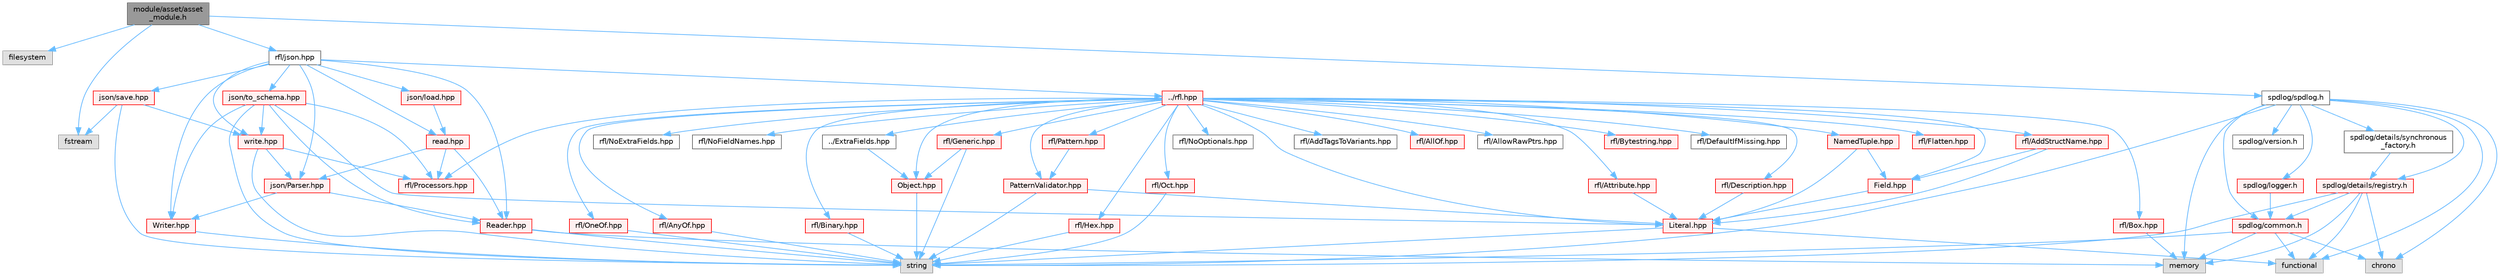 digraph "module/asset/asset_module.h"
{
 // LATEX_PDF_SIZE
  bgcolor="transparent";
  edge [fontname=Helvetica,fontsize=10,labelfontname=Helvetica,labelfontsize=10];
  node [fontname=Helvetica,fontsize=10,shape=box,height=0.2,width=0.4];
  Node1 [id="Node000001",label="module/asset/asset\l_module.h",height=0.2,width=0.4,color="gray40", fillcolor="grey60", style="filled", fontcolor="black",tooltip=" "];
  Node1 -> Node2 [id="edge1_Node000001_Node000002",color="steelblue1",style="solid",tooltip=" "];
  Node2 [id="Node000002",label="filesystem",height=0.2,width=0.4,color="grey60", fillcolor="#E0E0E0", style="filled",tooltip=" "];
  Node1 -> Node3 [id="edge2_Node000001_Node000003",color="steelblue1",style="solid",tooltip=" "];
  Node3 [id="Node000003",label="fstream",height=0.2,width=0.4,color="grey60", fillcolor="#E0E0E0", style="filled",tooltip=" "];
  Node1 -> Node4 [id="edge3_Node000001_Node000004",color="steelblue1",style="solid",tooltip=" "];
  Node4 [id="Node000004",label="rfl/json.hpp",height=0.2,width=0.4,color="grey40", fillcolor="white", style="filled",URL="$reflect-cpp_2include_2rfl_2json_8hpp.html",tooltip=" "];
  Node4 -> Node5 [id="edge4_Node000004_Node000005",color="steelblue1",style="solid",tooltip=" "];
  Node5 [id="Node000005",label="../rfl.hpp",height=0.2,width=0.4,color="red", fillcolor="#FFF0F0", style="filled",URL="$rfl_8hpp.html",tooltip=" "];
  Node5 -> Node6 [id="edge5_Node000005_Node000006",color="steelblue1",style="solid",tooltip=" "];
  Node6 [id="Node000006",label="rfl/AddStructName.hpp",height=0.2,width=0.4,color="red", fillcolor="#FFF0F0", style="filled",URL="$_add_struct_name_8hpp.html",tooltip=" "];
  Node6 -> Node8 [id="edge6_Node000006_Node000008",color="steelblue1",style="solid",tooltip=" "];
  Node8 [id="Node000008",label="Field.hpp",height=0.2,width=0.4,color="red", fillcolor="#FFF0F0", style="filled",URL="$_field_8hpp.html",tooltip=" "];
  Node8 -> Node13 [id="edge7_Node000008_Node000013",color="steelblue1",style="solid",tooltip=" "];
  Node13 [id="Node000013",label="Literal.hpp",height=0.2,width=0.4,color="red", fillcolor="#FFF0F0", style="filled",URL="$_literal_8hpp.html",tooltip=" "];
  Node13 -> Node16 [id="edge8_Node000013_Node000016",color="steelblue1",style="solid",tooltip=" "];
  Node16 [id="Node000016",label="functional",height=0.2,width=0.4,color="grey60", fillcolor="#E0E0E0", style="filled",tooltip=" "];
  Node13 -> Node17 [id="edge9_Node000013_Node000017",color="steelblue1",style="solid",tooltip=" "];
  Node17 [id="Node000017",label="string",height=0.2,width=0.4,color="grey60", fillcolor="#E0E0E0", style="filled",tooltip=" "];
  Node6 -> Node13 [id="edge10_Node000006_Node000013",color="steelblue1",style="solid",tooltip=" "];
  Node5 -> Node57 [id="edge11_Node000005_Node000057",color="steelblue1",style="solid",tooltip=" "];
  Node57 [id="Node000057",label="rfl/AddTagsToVariants.hpp",height=0.2,width=0.4,color="grey40", fillcolor="white", style="filled",URL="$_add_tags_to_variants_8hpp.html",tooltip=" "];
  Node5 -> Node58 [id="edge12_Node000005_Node000058",color="steelblue1",style="solid",tooltip=" "];
  Node58 [id="Node000058",label="rfl/AllOf.hpp",height=0.2,width=0.4,color="red", fillcolor="#FFF0F0", style="filled",URL="$_all_of_8hpp.html",tooltip=" "];
  Node5 -> Node67 [id="edge13_Node000005_Node000067",color="steelblue1",style="solid",tooltip=" "];
  Node67 [id="Node000067",label="rfl/AllowRawPtrs.hpp",height=0.2,width=0.4,color="grey40", fillcolor="white", style="filled",URL="$_allow_raw_ptrs_8hpp.html",tooltip=" "];
  Node5 -> Node68 [id="edge14_Node000005_Node000068",color="steelblue1",style="solid",tooltip=" "];
  Node68 [id="Node000068",label="rfl/AnyOf.hpp",height=0.2,width=0.4,color="red", fillcolor="#FFF0F0", style="filled",URL="$_any_of_8hpp.html",tooltip=" "];
  Node68 -> Node17 [id="edge15_Node000068_Node000017",color="steelblue1",style="solid",tooltip=" "];
  Node5 -> Node70 [id="edge16_Node000005_Node000070",color="steelblue1",style="solid",tooltip=" "];
  Node70 [id="Node000070",label="rfl/Attribute.hpp",height=0.2,width=0.4,color="red", fillcolor="#FFF0F0", style="filled",URL="$_attribute_8hpp.html",tooltip=" "];
  Node70 -> Node13 [id="edge17_Node000070_Node000013",color="steelblue1",style="solid",tooltip=" "];
  Node5 -> Node71 [id="edge18_Node000005_Node000071",color="steelblue1",style="solid",tooltip=" "];
  Node71 [id="Node000071",label="rfl/Binary.hpp",height=0.2,width=0.4,color="red", fillcolor="#FFF0F0", style="filled",URL="$_binary_8hpp.html",tooltip=" "];
  Node71 -> Node17 [id="edge19_Node000071_Node000017",color="steelblue1",style="solid",tooltip=" "];
  Node5 -> Node73 [id="edge20_Node000005_Node000073",color="steelblue1",style="solid",tooltip=" "];
  Node73 [id="Node000073",label="rfl/Box.hpp",height=0.2,width=0.4,color="red", fillcolor="#FFF0F0", style="filled",URL="$_box_8hpp.html",tooltip=" "];
  Node73 -> Node28 [id="edge21_Node000073_Node000028",color="steelblue1",style="solid",tooltip=" "];
  Node28 [id="Node000028",label="memory",height=0.2,width=0.4,color="grey60", fillcolor="#E0E0E0", style="filled",tooltip=" "];
  Node5 -> Node74 [id="edge22_Node000005_Node000074",color="steelblue1",style="solid",tooltip=" "];
  Node74 [id="Node000074",label="rfl/Bytestring.hpp",height=0.2,width=0.4,color="red", fillcolor="#FFF0F0", style="filled",URL="$_bytestring_8hpp.html",tooltip=" "];
  Node5 -> Node75 [id="edge23_Node000005_Node000075",color="steelblue1",style="solid",tooltip=" "];
  Node75 [id="Node000075",label="rfl/DefaultIfMissing.hpp",height=0.2,width=0.4,color="grey40", fillcolor="white", style="filled",URL="$_default_if_missing_8hpp.html",tooltip=" "];
  Node5 -> Node76 [id="edge24_Node000005_Node000076",color="steelblue1",style="solid",tooltip=" "];
  Node76 [id="Node000076",label="rfl/Description.hpp",height=0.2,width=0.4,color="red", fillcolor="#FFF0F0", style="filled",URL="$_description_8hpp.html",tooltip=" "];
  Node76 -> Node13 [id="edge25_Node000076_Node000013",color="steelblue1",style="solid",tooltip=" "];
  Node5 -> Node51 [id="edge26_Node000005_Node000051",color="steelblue1",style="solid",tooltip=" "];
  Node51 [id="Node000051",label="../ExtraFields.hpp",height=0.2,width=0.4,color="grey40", fillcolor="white", style="filled",URL="$_extra_fields_8hpp.html",tooltip=" "];
  Node51 -> Node52 [id="edge27_Node000051_Node000052",color="steelblue1",style="solid",tooltip=" "];
  Node52 [id="Node000052",label="Object.hpp",height=0.2,width=0.4,color="red", fillcolor="#FFF0F0", style="filled",URL="$_object_8hpp.html",tooltip=" "];
  Node52 -> Node17 [id="edge28_Node000052_Node000017",color="steelblue1",style="solid",tooltip=" "];
  Node5 -> Node8 [id="edge29_Node000005_Node000008",color="steelblue1",style="solid",tooltip=" "];
  Node5 -> Node77 [id="edge30_Node000005_Node000077",color="steelblue1",style="solid",tooltip=" "];
  Node77 [id="Node000077",label="rfl/Flatten.hpp",height=0.2,width=0.4,color="red", fillcolor="#FFF0F0", style="filled",URL="$_flatten_8hpp.html",tooltip=" "];
  Node5 -> Node78 [id="edge31_Node000005_Node000078",color="steelblue1",style="solid",tooltip=" "];
  Node78 [id="Node000078",label="rfl/Generic.hpp",height=0.2,width=0.4,color="red", fillcolor="#FFF0F0", style="filled",URL="$_generic_8hpp.html",tooltip=" "];
  Node78 -> Node17 [id="edge32_Node000078_Node000017",color="steelblue1",style="solid",tooltip=" "];
  Node78 -> Node52 [id="edge33_Node000078_Node000052",color="steelblue1",style="solid",tooltip=" "];
  Node5 -> Node80 [id="edge34_Node000005_Node000080",color="steelblue1",style="solid",tooltip=" "];
  Node80 [id="Node000080",label="rfl/Hex.hpp",height=0.2,width=0.4,color="red", fillcolor="#FFF0F0", style="filled",URL="$_hex_8hpp.html",tooltip=" "];
  Node80 -> Node17 [id="edge35_Node000080_Node000017",color="steelblue1",style="solid",tooltip=" "];
  Node5 -> Node13 [id="edge36_Node000005_Node000013",color="steelblue1",style="solid",tooltip=" "];
  Node5 -> Node45 [id="edge37_Node000005_Node000045",color="steelblue1",style="solid",tooltip=" "];
  Node45 [id="Node000045",label="NamedTuple.hpp",height=0.2,width=0.4,color="red", fillcolor="#FFF0F0", style="filled",URL="$_named_tuple_8hpp.html",tooltip=" "];
  Node45 -> Node8 [id="edge38_Node000045_Node000008",color="steelblue1",style="solid",tooltip=" "];
  Node45 -> Node13 [id="edge39_Node000045_Node000013",color="steelblue1",style="solid",tooltip=" "];
  Node5 -> Node81 [id="edge40_Node000005_Node000081",color="steelblue1",style="solid",tooltip=" "];
  Node81 [id="Node000081",label="rfl/NoExtraFields.hpp",height=0.2,width=0.4,color="grey40", fillcolor="white", style="filled",URL="$_no_extra_fields_8hpp.html",tooltip=" "];
  Node5 -> Node82 [id="edge41_Node000005_Node000082",color="steelblue1",style="solid",tooltip=" "];
  Node82 [id="Node000082",label="rfl/NoFieldNames.hpp",height=0.2,width=0.4,color="grey40", fillcolor="white", style="filled",URL="$_no_field_names_8hpp.html",tooltip=" "];
  Node5 -> Node83 [id="edge42_Node000005_Node000083",color="steelblue1",style="solid",tooltip=" "];
  Node83 [id="Node000083",label="rfl/NoOptionals.hpp",height=0.2,width=0.4,color="grey40", fillcolor="white", style="filled",URL="$_no_optionals_8hpp.html",tooltip=" "];
  Node5 -> Node52 [id="edge43_Node000005_Node000052",color="steelblue1",style="solid",tooltip=" "];
  Node5 -> Node84 [id="edge44_Node000005_Node000084",color="steelblue1",style="solid",tooltip=" "];
  Node84 [id="Node000084",label="rfl/Oct.hpp",height=0.2,width=0.4,color="red", fillcolor="#FFF0F0", style="filled",URL="$_oct_8hpp.html",tooltip=" "];
  Node84 -> Node17 [id="edge45_Node000084_Node000017",color="steelblue1",style="solid",tooltip=" "];
  Node5 -> Node86 [id="edge46_Node000005_Node000086",color="steelblue1",style="solid",tooltip=" "];
  Node86 [id="Node000086",label="rfl/OneOf.hpp",height=0.2,width=0.4,color="red", fillcolor="#FFF0F0", style="filled",URL="$_one_of_8hpp.html",tooltip=" "];
  Node86 -> Node17 [id="edge47_Node000086_Node000017",color="steelblue1",style="solid",tooltip=" "];
  Node5 -> Node87 [id="edge48_Node000005_Node000087",color="steelblue1",style="solid",tooltip=" "];
  Node87 [id="Node000087",label="rfl/Pattern.hpp",height=0.2,width=0.4,color="red", fillcolor="#FFF0F0", style="filled",URL="$_pattern_8hpp.html",tooltip=" "];
  Node87 -> Node88 [id="edge49_Node000087_Node000088",color="steelblue1",style="solid",tooltip=" "];
  Node88 [id="Node000088",label="PatternValidator.hpp",height=0.2,width=0.4,color="red", fillcolor="#FFF0F0", style="filled",URL="$_pattern_validator_8hpp.html",tooltip=" "];
  Node88 -> Node17 [id="edge50_Node000088_Node000017",color="steelblue1",style="solid",tooltip=" "];
  Node88 -> Node13 [id="edge51_Node000088_Node000013",color="steelblue1",style="solid",tooltip=" "];
  Node5 -> Node88 [id="edge52_Node000005_Node000088",color="steelblue1",style="solid",tooltip=" "];
  Node5 -> Node94 [id="edge53_Node000005_Node000094",color="steelblue1",style="solid",tooltip=" "];
  Node94 [id="Node000094",label="rfl/Processors.hpp",height=0.2,width=0.4,color="red", fillcolor="#FFF0F0", style="filled",URL="$_processors_8hpp.html",tooltip=" "];
  Node4 -> Node298 [id="edge54_Node000004_Node000298",color="steelblue1",style="solid",tooltip=" "];
  Node298 [id="Node000298",label="json/Parser.hpp",height=0.2,width=0.4,color="red", fillcolor="#FFF0F0", style="filled",URL="$json_2_parser_8hpp.html",tooltip=" "];
  Node298 -> Node299 [id="edge55_Node000298_Node000299",color="steelblue1",style="solid",tooltip=" "];
  Node299 [id="Node000299",label="Reader.hpp",height=0.2,width=0.4,color="red", fillcolor="#FFF0F0", style="filled",URL="$json_2_reader_8hpp.html",tooltip=" "];
  Node299 -> Node28 [id="edge56_Node000299_Node000028",color="steelblue1",style="solid",tooltip=" "];
  Node299 -> Node17 [id="edge57_Node000299_Node000017",color="steelblue1",style="solid",tooltip=" "];
  Node298 -> Node441 [id="edge58_Node000298_Node000441",color="steelblue1",style="solid",tooltip=" "];
  Node441 [id="Node000441",label="Writer.hpp",height=0.2,width=0.4,color="red", fillcolor="#FFF0F0", style="filled",URL="$json_2_writer_8hpp.html",tooltip=" "];
  Node441 -> Node17 [id="edge59_Node000441_Node000017",color="steelblue1",style="solid",tooltip=" "];
  Node4 -> Node299 [id="edge60_Node000004_Node000299",color="steelblue1",style="solid",tooltip=" "];
  Node4 -> Node441 [id="edge61_Node000004_Node000441",color="steelblue1",style="solid",tooltip=" "];
  Node4 -> Node442 [id="edge62_Node000004_Node000442",color="steelblue1",style="solid",tooltip=" "];
  Node442 [id="Node000442",label="json/load.hpp",height=0.2,width=0.4,color="red", fillcolor="#FFF0F0", style="filled",URL="$json_2load_8hpp.html",tooltip=" "];
  Node442 -> Node444 [id="edge63_Node000442_Node000444",color="steelblue1",style="solid",tooltip=" "];
  Node444 [id="Node000444",label="read.hpp",height=0.2,width=0.4,color="red", fillcolor="#FFF0F0", style="filled",URL="$json_2read_8hpp.html",tooltip=" "];
  Node444 -> Node94 [id="edge64_Node000444_Node000094",color="steelblue1",style="solid",tooltip=" "];
  Node444 -> Node298 [id="edge65_Node000444_Node000298",color="steelblue1",style="solid",tooltip=" "];
  Node444 -> Node299 [id="edge66_Node000444_Node000299",color="steelblue1",style="solid",tooltip=" "];
  Node4 -> Node444 [id="edge67_Node000004_Node000444",color="steelblue1",style="solid",tooltip=" "];
  Node4 -> Node445 [id="edge68_Node000004_Node000445",color="steelblue1",style="solid",tooltip=" "];
  Node445 [id="Node000445",label="json/save.hpp",height=0.2,width=0.4,color="red", fillcolor="#FFF0F0", style="filled",URL="$json_2save_8hpp.html",tooltip=" "];
  Node445 -> Node3 [id="edge69_Node000445_Node000003",color="steelblue1",style="solid",tooltip=" "];
  Node445 -> Node17 [id="edge70_Node000445_Node000017",color="steelblue1",style="solid",tooltip=" "];
  Node445 -> Node447 [id="edge71_Node000445_Node000447",color="steelblue1",style="solid",tooltip=" "];
  Node447 [id="Node000447",label="write.hpp",height=0.2,width=0.4,color="red", fillcolor="#FFF0F0", style="filled",URL="$json_2write_8hpp.html",tooltip=" "];
  Node447 -> Node17 [id="edge72_Node000447_Node000017",color="steelblue1",style="solid",tooltip=" "];
  Node447 -> Node94 [id="edge73_Node000447_Node000094",color="steelblue1",style="solid",tooltip=" "];
  Node447 -> Node298 [id="edge74_Node000447_Node000298",color="steelblue1",style="solid",tooltip=" "];
  Node4 -> Node448 [id="edge75_Node000004_Node000448",color="steelblue1",style="solid",tooltip=" "];
  Node448 [id="Node000448",label="json/to_schema.hpp",height=0.2,width=0.4,color="red", fillcolor="#FFF0F0", style="filled",URL="$json_2to__schema_8hpp.html",tooltip=" "];
  Node448 -> Node17 [id="edge76_Node000448_Node000017",color="steelblue1",style="solid",tooltip=" "];
  Node448 -> Node13 [id="edge77_Node000448_Node000013",color="steelblue1",style="solid",tooltip=" "];
  Node448 -> Node94 [id="edge78_Node000448_Node000094",color="steelblue1",style="solid",tooltip=" "];
  Node448 -> Node299 [id="edge79_Node000448_Node000299",color="steelblue1",style="solid",tooltip=" "];
  Node448 -> Node441 [id="edge80_Node000448_Node000441",color="steelblue1",style="solid",tooltip=" "];
  Node448 -> Node447 [id="edge81_Node000448_Node000447",color="steelblue1",style="solid",tooltip=" "];
  Node4 -> Node447 [id="edge82_Node000004_Node000447",color="steelblue1",style="solid",tooltip=" "];
  Node1 -> Node453 [id="edge83_Node000001_Node000453",color="steelblue1",style="solid",tooltip=" "];
  Node453 [id="Node000453",label="spdlog/spdlog.h",height=0.2,width=0.4,color="grey40", fillcolor="white", style="filled",URL="$spdlog_8h.html",tooltip=" "];
  Node453 -> Node454 [id="edge84_Node000453_Node000454",color="steelblue1",style="solid",tooltip=" "];
  Node454 [id="Node000454",label="spdlog/common.h",height=0.2,width=0.4,color="red", fillcolor="#FFF0F0", style="filled",URL="$runtime_2spdlog_2include_2spdlog_2common_8h.html",tooltip=" "];
  Node454 -> Node458 [id="edge85_Node000454_Node000458",color="steelblue1",style="solid",tooltip=" "];
  Node458 [id="Node000458",label="chrono",height=0.2,width=0.4,color="grey60", fillcolor="#E0E0E0", style="filled",tooltip=" "];
  Node454 -> Node16 [id="edge86_Node000454_Node000016",color="steelblue1",style="solid",tooltip=" "];
  Node454 -> Node28 [id="edge87_Node000454_Node000028",color="steelblue1",style="solid",tooltip=" "];
  Node454 -> Node17 [id="edge88_Node000454_Node000017",color="steelblue1",style="solid",tooltip=" "];
  Node453 -> Node472 [id="edge89_Node000453_Node000472",color="steelblue1",style="solid",tooltip=" "];
  Node472 [id="Node000472",label="spdlog/details/registry.h",height=0.2,width=0.4,color="red", fillcolor="#FFF0F0", style="filled",URL="$registry_8h.html",tooltip=" "];
  Node472 -> Node454 [id="edge90_Node000472_Node000454",color="steelblue1",style="solid",tooltip=" "];
  Node472 -> Node458 [id="edge91_Node000472_Node000458",color="steelblue1",style="solid",tooltip=" "];
  Node472 -> Node16 [id="edge92_Node000472_Node000016",color="steelblue1",style="solid",tooltip=" "];
  Node472 -> Node28 [id="edge93_Node000472_Node000028",color="steelblue1",style="solid",tooltip=" "];
  Node472 -> Node17 [id="edge94_Node000472_Node000017",color="steelblue1",style="solid",tooltip=" "];
  Node453 -> Node477 [id="edge95_Node000453_Node000477",color="steelblue1",style="solid",tooltip=" "];
  Node477 [id="Node000477",label="spdlog/details/synchronous\l_factory.h",height=0.2,width=0.4,color="grey40", fillcolor="white", style="filled",URL="$synchronous__factory_8h.html",tooltip=" "];
  Node477 -> Node472 [id="edge96_Node000477_Node000472",color="steelblue1",style="solid",tooltip=" "];
  Node453 -> Node478 [id="edge97_Node000453_Node000478",color="steelblue1",style="solid",tooltip=" "];
  Node478 [id="Node000478",label="spdlog/logger.h",height=0.2,width=0.4,color="red", fillcolor="#FFF0F0", style="filled",URL="$logger_8h.html",tooltip=" "];
  Node478 -> Node454 [id="edge98_Node000478_Node000454",color="steelblue1",style="solid",tooltip=" "];
  Node453 -> Node483 [id="edge99_Node000453_Node000483",color="steelblue1",style="solid",tooltip=" "];
  Node483 [id="Node000483",label="spdlog/version.h",height=0.2,width=0.4,color="grey40", fillcolor="white", style="filled",URL="$runtime_2spdlog_2include_2spdlog_2version_8h.html",tooltip=" "];
  Node453 -> Node458 [id="edge100_Node000453_Node000458",color="steelblue1",style="solid",tooltip=" "];
  Node453 -> Node16 [id="edge101_Node000453_Node000016",color="steelblue1",style="solid",tooltip=" "];
  Node453 -> Node28 [id="edge102_Node000453_Node000028",color="steelblue1",style="solid",tooltip=" "];
  Node453 -> Node17 [id="edge103_Node000453_Node000017",color="steelblue1",style="solid",tooltip=" "];
}
